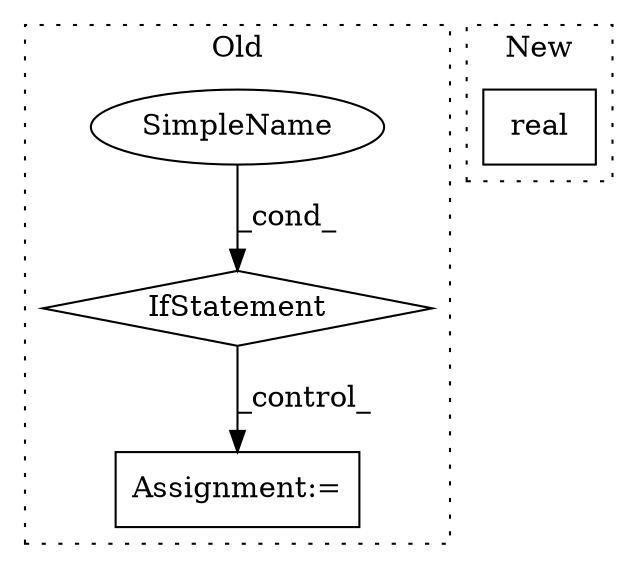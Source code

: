digraph G {
subgraph cluster0 {
1 [label="IfStatement" a="25" s="4655,4683" l="4,2" shape="diamond"];
3 [label="Assignment:=" a="7" s="4758" l="1" shape="box"];
4 [label="SimpleName" a="42" s="" l="" shape="ellipse"];
label = "Old";
style="dotted";
}
subgraph cluster1 {
2 [label="real" a="32" s="4503,4529" l="5,1" shape="box"];
label = "New";
style="dotted";
}
1 -> 3 [label="_control_"];
4 -> 1 [label="_cond_"];
}
